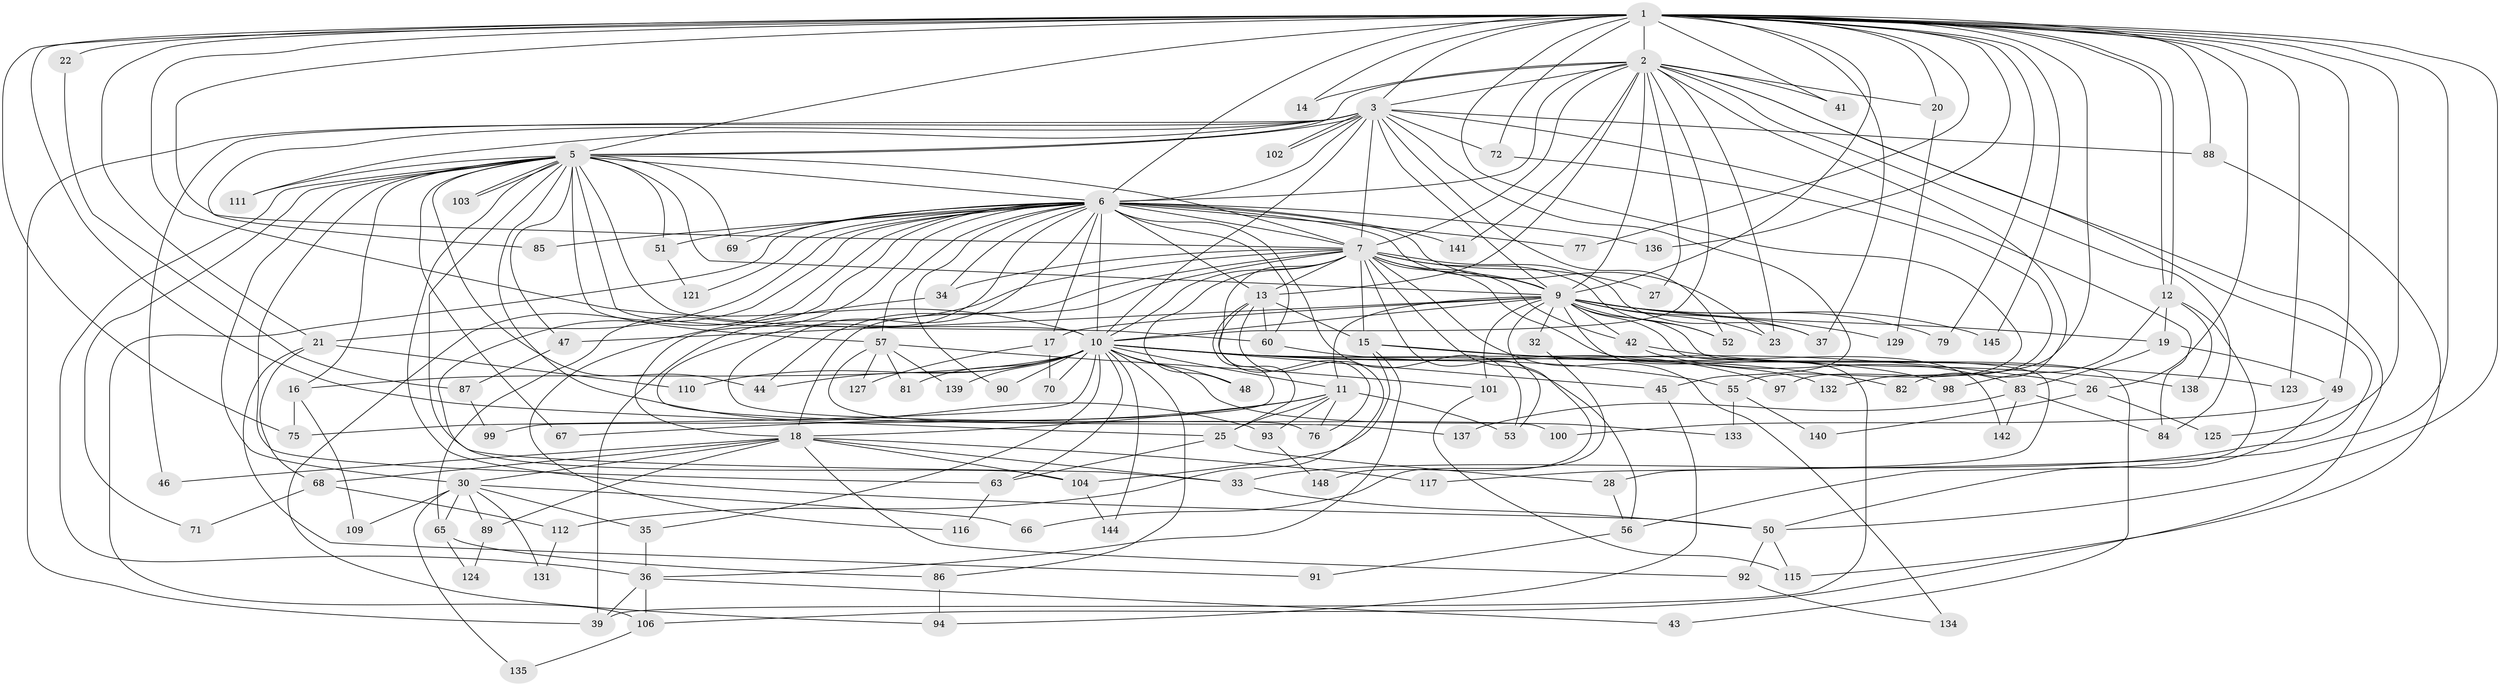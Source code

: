// Generated by graph-tools (version 1.1) at 2025/51/02/27/25 19:51:48]
// undirected, 114 vertices, 262 edges
graph export_dot {
graph [start="1"]
  node [color=gray90,style=filled];
  1 [super="+4"];
  2 [super="+61"];
  3 [super="+54"];
  5 [super="+31"];
  6 [super="+8"];
  7 [super="+59"];
  9 [super="+29"];
  10 [super="+96"];
  11 [super="+147"];
  12 [super="+80"];
  13 [super="+24"];
  14;
  15;
  16;
  17;
  18 [super="+120"];
  19;
  20;
  21;
  22;
  23;
  25 [super="+122"];
  26;
  27;
  28 [super="+74"];
  30 [super="+38"];
  32;
  33 [super="+108"];
  34;
  35 [super="+73"];
  36 [super="+78"];
  37;
  39 [super="+40"];
  41;
  42;
  43;
  44 [super="+119"];
  45;
  46;
  47;
  48;
  49 [super="+126"];
  50 [super="+58"];
  51;
  52 [super="+95"];
  53 [super="+128"];
  55;
  56;
  57 [super="+62"];
  60 [super="+64"];
  63 [super="+107"];
  65;
  66;
  67;
  68;
  69;
  70;
  71;
  72;
  75 [super="+143"];
  76 [super="+146"];
  77;
  79;
  81;
  82;
  83 [super="+113"];
  84;
  85;
  86;
  87;
  88;
  89;
  90;
  91;
  92;
  93;
  94 [super="+130"];
  97;
  98;
  99;
  100;
  101;
  102;
  103;
  104 [super="+105"];
  106 [super="+114"];
  109;
  110;
  111;
  112;
  115 [super="+118"];
  116;
  117;
  121;
  123;
  124;
  125;
  127;
  129;
  131;
  132;
  133;
  134;
  135;
  136;
  137;
  138;
  139;
  140;
  141;
  142;
  144;
  145;
  148;
  1 -- 2 [weight=3];
  1 -- 3 [weight=2];
  1 -- 5 [weight=2];
  1 -- 6 [weight=4];
  1 -- 7 [weight=2];
  1 -- 9 [weight=2];
  1 -- 10 [weight=2];
  1 -- 12 [weight=2];
  1 -- 12;
  1 -- 21;
  1 -- 49;
  1 -- 55;
  1 -- 75;
  1 -- 117;
  1 -- 123;
  1 -- 145;
  1 -- 132;
  1 -- 136;
  1 -- 72;
  1 -- 77;
  1 -- 14;
  1 -- 79;
  1 -- 20;
  1 -- 22;
  1 -- 88;
  1 -- 25;
  1 -- 26;
  1 -- 37;
  1 -- 41;
  1 -- 50;
  1 -- 125;
  2 -- 3;
  2 -- 5 [weight=2];
  2 -- 6 [weight=2];
  2 -- 7;
  2 -- 9;
  2 -- 10;
  2 -- 13;
  2 -- 14;
  2 -- 20;
  2 -- 23;
  2 -- 27;
  2 -- 41;
  2 -- 82;
  2 -- 84;
  2 -- 141;
  2 -- 33;
  2 -- 106;
  3 -- 5;
  3 -- 6 [weight=2];
  3 -- 7;
  3 -- 9;
  3 -- 10;
  3 -- 39;
  3 -- 45;
  3 -- 46;
  3 -- 72;
  3 -- 84;
  3 -- 85;
  3 -- 88;
  3 -- 102;
  3 -- 102;
  3 -- 52;
  3 -- 111;
  5 -- 6 [weight=2];
  5 -- 7;
  5 -- 9;
  5 -- 10;
  5 -- 16;
  5 -- 30 [weight=2];
  5 -- 33;
  5 -- 36;
  5 -- 47;
  5 -- 50;
  5 -- 51;
  5 -- 60;
  5 -- 67;
  5 -- 93;
  5 -- 103;
  5 -- 103;
  5 -- 111;
  5 -- 69;
  5 -- 71;
  5 -- 57;
  5 -- 63;
  5 -- 44;
  6 -- 7 [weight=2];
  6 -- 9 [weight=2];
  6 -- 10 [weight=2];
  6 -- 13;
  6 -- 17;
  6 -- 23;
  6 -- 51;
  6 -- 57 [weight=2];
  6 -- 69;
  6 -- 85;
  6 -- 90;
  6 -- 104;
  6 -- 106;
  6 -- 121;
  6 -- 137;
  6 -- 141;
  6 -- 65;
  6 -- 136;
  6 -- 77;
  6 -- 21;
  6 -- 94;
  6 -- 34;
  6 -- 100;
  6 -- 60;
  6 -- 18;
  6 -- 53;
  7 -- 9;
  7 -- 10;
  7 -- 15;
  7 -- 18;
  7 -- 27;
  7 -- 34;
  7 -- 39;
  7 -- 42;
  7 -- 44;
  7 -- 48;
  7 -- 52;
  7 -- 53;
  7 -- 56;
  7 -- 76;
  7 -- 134;
  7 -- 142;
  7 -- 37;
  7 -- 13;
  9 -- 10;
  9 -- 11;
  9 -- 17;
  9 -- 19;
  9 -- 28;
  9 -- 32 [weight=2];
  9 -- 37;
  9 -- 43;
  9 -- 52 [weight=2];
  9 -- 79;
  9 -- 101;
  9 -- 129;
  9 -- 145;
  9 -- 148;
  9 -- 23;
  9 -- 42;
  9 -- 47;
  9 -- 39;
  10 -- 11;
  10 -- 16;
  10 -- 26;
  10 -- 35;
  10 -- 44 [weight=2];
  10 -- 45;
  10 -- 48;
  10 -- 55;
  10 -- 70;
  10 -- 81;
  10 -- 86;
  10 -- 90;
  10 -- 98;
  10 -- 110;
  10 -- 132;
  10 -- 139;
  10 -- 144;
  10 -- 133;
  10 -- 75;
  10 -- 63;
  11 -- 18;
  11 -- 53;
  11 -- 67;
  11 -- 76;
  11 -- 93;
  11 -- 25;
  12 -- 19;
  12 -- 56;
  12 -- 98;
  12 -- 138;
  13 -- 15;
  13 -- 25 [weight=2];
  13 -- 60;
  13 -- 99;
  13 -- 112;
  15 -- 36;
  15 -- 82;
  15 -- 123;
  15 -- 104;
  16 -- 75;
  16 -- 109;
  17 -- 70;
  17 -- 127;
  18 -- 30;
  18 -- 33;
  18 -- 46;
  18 -- 68;
  18 -- 89;
  18 -- 92;
  18 -- 104;
  18 -- 117;
  19 -- 49;
  19 -- 83;
  20 -- 129;
  21 -- 68;
  21 -- 91;
  21 -- 110;
  22 -- 87;
  25 -- 28;
  25 -- 63;
  26 -- 125;
  26 -- 140;
  28 -- 56;
  30 -- 35;
  30 -- 65;
  30 -- 66;
  30 -- 89;
  30 -- 109;
  30 -- 131;
  30 -- 135;
  32 -- 66;
  33 -- 50;
  34 -- 116;
  35 -- 36;
  36 -- 43;
  36 -- 106;
  36 -- 39;
  42 -- 83;
  42 -- 138;
  45 -- 94;
  47 -- 87;
  49 -- 100;
  49 -- 50;
  50 -- 115;
  50 -- 92;
  51 -- 121;
  55 -- 133;
  55 -- 140;
  56 -- 91;
  57 -- 101;
  57 -- 127;
  57 -- 139;
  57 -- 81;
  57 -- 76;
  60 -- 97;
  63 -- 116;
  65 -- 86;
  65 -- 124;
  68 -- 71;
  68 -- 112;
  72 -- 97;
  83 -- 137;
  83 -- 84;
  83 -- 142;
  86 -- 94;
  87 -- 99;
  88 -- 115;
  89 -- 124;
  92 -- 134;
  93 -- 148;
  101 -- 115;
  104 -- 144;
  106 -- 135;
  112 -- 131;
}
